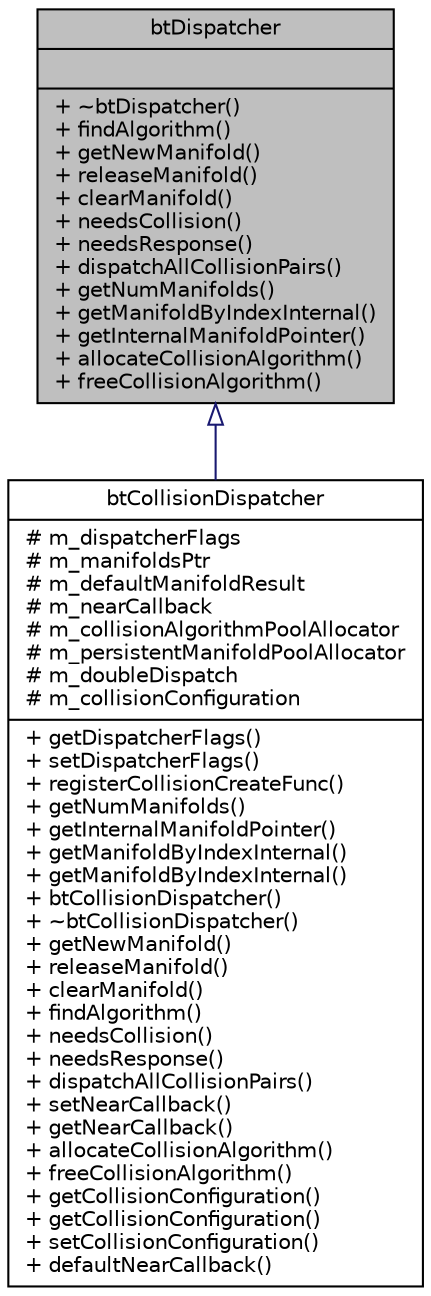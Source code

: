 digraph G
{
  edge [fontname="Helvetica",fontsize="10",labelfontname="Helvetica",labelfontsize="10"];
  node [fontname="Helvetica",fontsize="10",shape=record];
  Node1 [label="{btDispatcher\n||+ ~btDispatcher()\l+ findAlgorithm()\l+ getNewManifold()\l+ releaseManifold()\l+ clearManifold()\l+ needsCollision()\l+ needsResponse()\l+ dispatchAllCollisionPairs()\l+ getNumManifolds()\l+ getManifoldByIndexInternal()\l+ getInternalManifoldPointer()\l+ allocateCollisionAlgorithm()\l+ freeCollisionAlgorithm()\l}",height=0.2,width=0.4,color="black", fillcolor="grey75", style="filled" fontcolor="black"];
  Node1 -> Node2 [dir=back,color="midnightblue",fontsize="10",style="solid",arrowtail="empty",fontname="Helvetica"];
  Node2 [label="{btCollisionDispatcher\n|# m_dispatcherFlags\l# m_manifoldsPtr\l# m_defaultManifoldResult\l# m_nearCallback\l# m_collisionAlgorithmPoolAllocator\l# m_persistentManifoldPoolAllocator\l# m_doubleDispatch\l# m_collisionConfiguration\l|+ getDispatcherFlags()\l+ setDispatcherFlags()\l+ registerCollisionCreateFunc()\l+ getNumManifolds()\l+ getInternalManifoldPointer()\l+ getManifoldByIndexInternal()\l+ getManifoldByIndexInternal()\l+ btCollisionDispatcher()\l+ ~btCollisionDispatcher()\l+ getNewManifold()\l+ releaseManifold()\l+ clearManifold()\l+ findAlgorithm()\l+ needsCollision()\l+ needsResponse()\l+ dispatchAllCollisionPairs()\l+ setNearCallback()\l+ getNearCallback()\l+ allocateCollisionAlgorithm()\l+ freeCollisionAlgorithm()\l+ getCollisionConfiguration()\l+ getCollisionConfiguration()\l+ setCollisionConfiguration()\l+ defaultNearCallback()\l}",height=0.2,width=0.4,color="black", fillcolor="white", style="filled",URL="$de/d4e/classbtCollisionDispatcher.html"];
}

